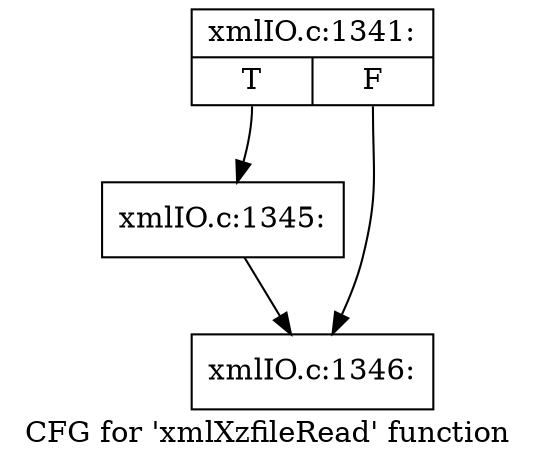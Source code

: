 digraph "CFG for 'xmlXzfileRead' function" {
	label="CFG for 'xmlXzfileRead' function";

	Node0x55ed34870130 [shape=record,label="{xmlIO.c:1341:|{<s0>T|<s1>F}}"];
	Node0x55ed34870130:s0 -> Node0x55ed34875b20;
	Node0x55ed34870130:s1 -> Node0x55ed34875b70;
	Node0x55ed34875b20 [shape=record,label="{xmlIO.c:1345:}"];
	Node0x55ed34875b20 -> Node0x55ed34875b70;
	Node0x55ed34875b70 [shape=record,label="{xmlIO.c:1346:}"];
}
